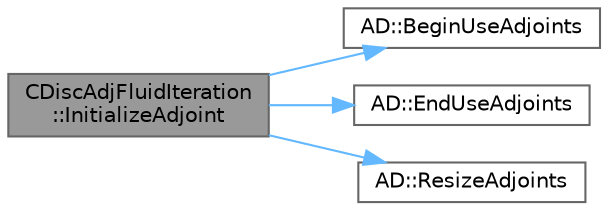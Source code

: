 digraph "CDiscAdjFluidIteration::InitializeAdjoint"
{
 // LATEX_PDF_SIZE
  bgcolor="transparent";
  edge [fontname=Helvetica,fontsize=10,labelfontname=Helvetica,labelfontsize=10];
  node [fontname=Helvetica,fontsize=10,shape=box,height=0.2,width=0.4];
  rankdir="LR";
  Node1 [id="Node000001",label="CDiscAdjFluidIteration\l::InitializeAdjoint",height=0.2,width=0.4,color="gray40", fillcolor="grey60", style="filled", fontcolor="black",tooltip="Registers all input variables of the fluid iteration."];
  Node1 -> Node2 [id="edge1_Node000001_Node000002",color="steelblue1",style="solid",tooltip=" "];
  Node2 [id="Node000002",label="AD::BeginUseAdjoints",height=0.2,width=0.4,color="grey40", fillcolor="white", style="filled",URL="$namespaceAD.html#af45472c273e9a0add1693e387797b3f9",tooltip="Declare that the adjoints are being used, to protect against resizing."];
  Node1 -> Node3 [id="edge2_Node000001_Node000003",color="steelblue1",style="solid",tooltip=" "];
  Node3 [id="Node000003",label="AD::EndUseAdjoints",height=0.2,width=0.4,color="grey40", fillcolor="white", style="filled",URL="$namespaceAD.html#af35e8bf86eca658fdb8e49807755f6e3",tooltip="Declare that the adjoints are no longer being used."];
  Node1 -> Node4 [id="edge3_Node000001_Node000004",color="steelblue1",style="solid",tooltip=" "];
  Node4 [id="Node000004",label="AD::ResizeAdjoints",height=0.2,width=0.4,color="grey40", fillcolor="white", style="filled",URL="$namespaceAD.html#a54790812306f45ddcc477a85abf9e78c",tooltip="Resize the adjoint vector, for subsequent access without bounds checking."];
}
